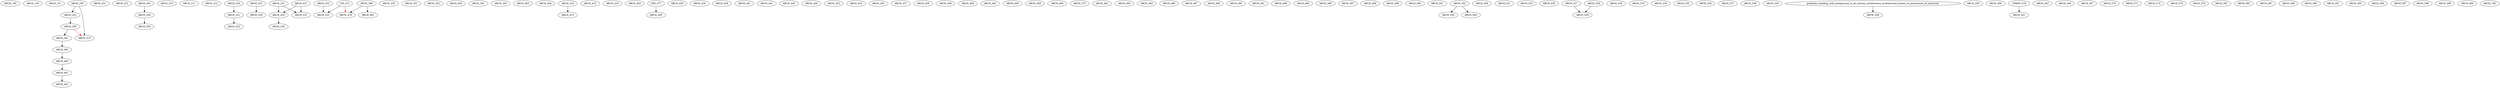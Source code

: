 digraph G {
    ARCH_100;
    ARCH_150;
    ARCH_151;
    ARCH_200;
    edge [color=black];
    ARCH_200 -> ARCH_201;
    ARCH_231;
    ARCH_251;
    edge [color=black];
    ARCH_201 -> ARCH_300;
    edge [color=black];
    ARCH_300 -> ARCH_301;
    edge [color=black];
    ARCH_301 -> ARCH_302;
    ARCH_303;
    edge [color=black];
    ARCH_303 -> ARCH_304;
    edge [color=black];
    ARCH_304 -> ARCH_305;
    ARCH_310;
    ARCH_311;
    ARCH_312;
    edge [color=black];
    ARCH_200 -> ARCH_315;
    edge [color=red];
    ARCH_300 -> ARCH_315;
    ARCH_320;
    edge [color=black];
    ARCH_320 -> ARCH_321;
    edge [color=black];
    ARCH_321 -> ARCH_322;
    ARCH_323;
    edge [color=black];
    ARCH_323 -> ARCH_324;
    ARCH_331;
    ARCH_332;
    ARCH_350;
    ARCH_351;
    ARCH_352;
    ARCH_360;
    ARCH_361;
    ARCH_362;
    ARCH_380;
    edge [color=black];
    ARCH_302 -> ARCH_400;
    edge [color=black];
    ARCH_400 -> ARCH_401;
    edge [color=black];
    ARCH_401 -> ARCH_402;
    ARCH_403;
    ARCH_404;
    ARCH_410;
    edge [color=black];
    ARCH_410 -> ARCH_413;
    ARCH_415;
    ARCH_418;
    ARCH_425;
    edge [color=black];
    CEE_377 -> ARCH_426;
    ARCH_430;
    ARCH_431;
    ARCH_434;
    edge [color=black];
    ARCH_331 -> ARCH_435;
    ARCH_431 -> ARCH_435;
    ARCH_436;
    edge [color=black];
    ARCH_435 -> ARCH_439;
    ARCH_441;
    ARCH_442;
    ARCH_445;
    ARCH_446;
    ARCH_452;
    ARCH_453;
    ARCH_455;
    ARCH_457;
    ARCH_458;
    ARCH_459;
    ARCH_460;
    ARCH_462;
    ARCH_466;
    ARCH_468;
    ARCH_469;
    ARCH_475;
    edge [color=black];
    ARCH_380 -> ARCH_478;
    edge [color=red];
    CM_313 -> ARCH_478;
    edge [color=black];
    ARCH_380 -> ARCH_481;
    ARCH_482;
    ARCH_483;
    ARCH_484;
    ARCH_486;
    ARCH_487;
    ARCH_489;
    ARCH_490;
    ARCH_491;
    ARCH_494;
    ARCH_495;
    ARCH_496;
    ARCH_497;
    ARCH_498;
    ARCH_499;
    ARCH_500;
    ARCH_501;
    ARCH_502;
    edge [color=black];
    ARCH_502 -> ARCH_503;
    edge [color=black];
    ARCH_502 -> ARCH_504;
    ARCH_506;
    ARCH_521;
    ARCH_525;
    ARCH_526;
    ARCH_527;
    ARCH_528;
    edge [color=black];
    ARCH_527 -> ARCH_529;
    ARCH_528 -> ARCH_529;
    ARCH_530;
    edge [color=black];
    ARCH_331 -> ARCH_531;
    ARCH_431 -> ARCH_531;
    edge [color=black];
    ARCH_332 -> ARCH_532;
    CM_313 -> ARCH_532;
    ARCH_533;
    ARCH_534;
    ARCH_535;
    ARCH_536;
    ARCH_537;
    ARCH_538;
    ARCH_556;
    edge [color=black];
    graduate_standing_with_background_in_art_history_architecture_architectural_history_or_permission_of_instructor -> ARCH_558;
    ARCH_559;
    ARCH_560;
    edge [color=black];
    URBDP_479 -> ARCH_561;
    ARCH_563;
    ARCH_564;
    ARCH_567;
    ARCH_570;
    ARCH_571;
    ARCH_574;
    ARCH_578;
    ARCH_579;
    ARCH_581;
    ARCH_582;
    ARCH_587;
    ARCH_588;
    ARCH_590;
    ARCH_591;
    ARCH_595;
    ARCH_596;
    ARCH_597;
    ARCH_598;
    ARCH_599;
    ARCH_600;
    ARCH_700;
}
